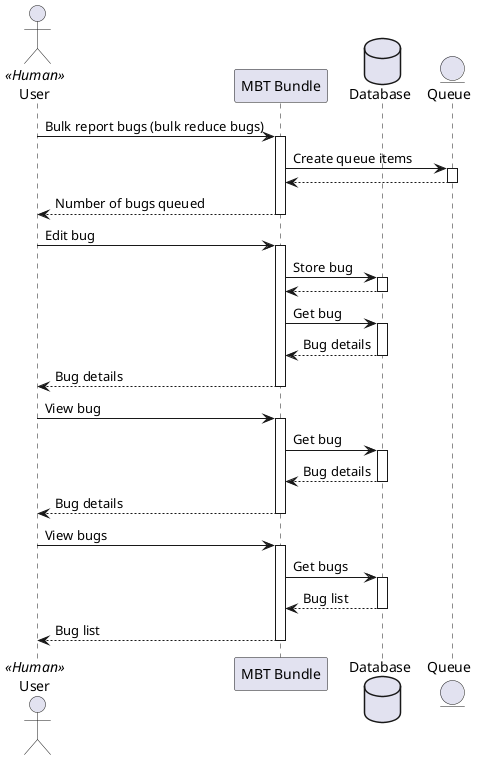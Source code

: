 @startuml

actor User as user << Human >>
participant "MBT Bundle" as bundle
database Database as database
entity Queue as queue

user -> bundle : Bulk report bugs (bulk reduce bugs)
activate bundle
bundle -> queue : Create queue items
activate queue
queue --> bundle
deactivate queue
bundle --> user : Number of bugs queued
deactivate bundle

user -> bundle : Edit bug
activate bundle
bundle -> database : Store bug
activate database
database --> bundle
deactivate database
bundle -> database : Get bug
activate database
database --> bundle : Bug details
deactivate database
bundle --> user : Bug details
deactivate bundle

user -> bundle : View bug
activate bundle
bundle -> database : Get bug
activate database
database --> bundle : Bug details
deactivate database
bundle --> user : Bug details
deactivate bundle

user -> bundle : View bugs
activate bundle
bundle -> database : Get bugs
activate database
database --> bundle : Bug list
deactivate database
bundle --> user : Bug list
deactivate bundle

@enduml
